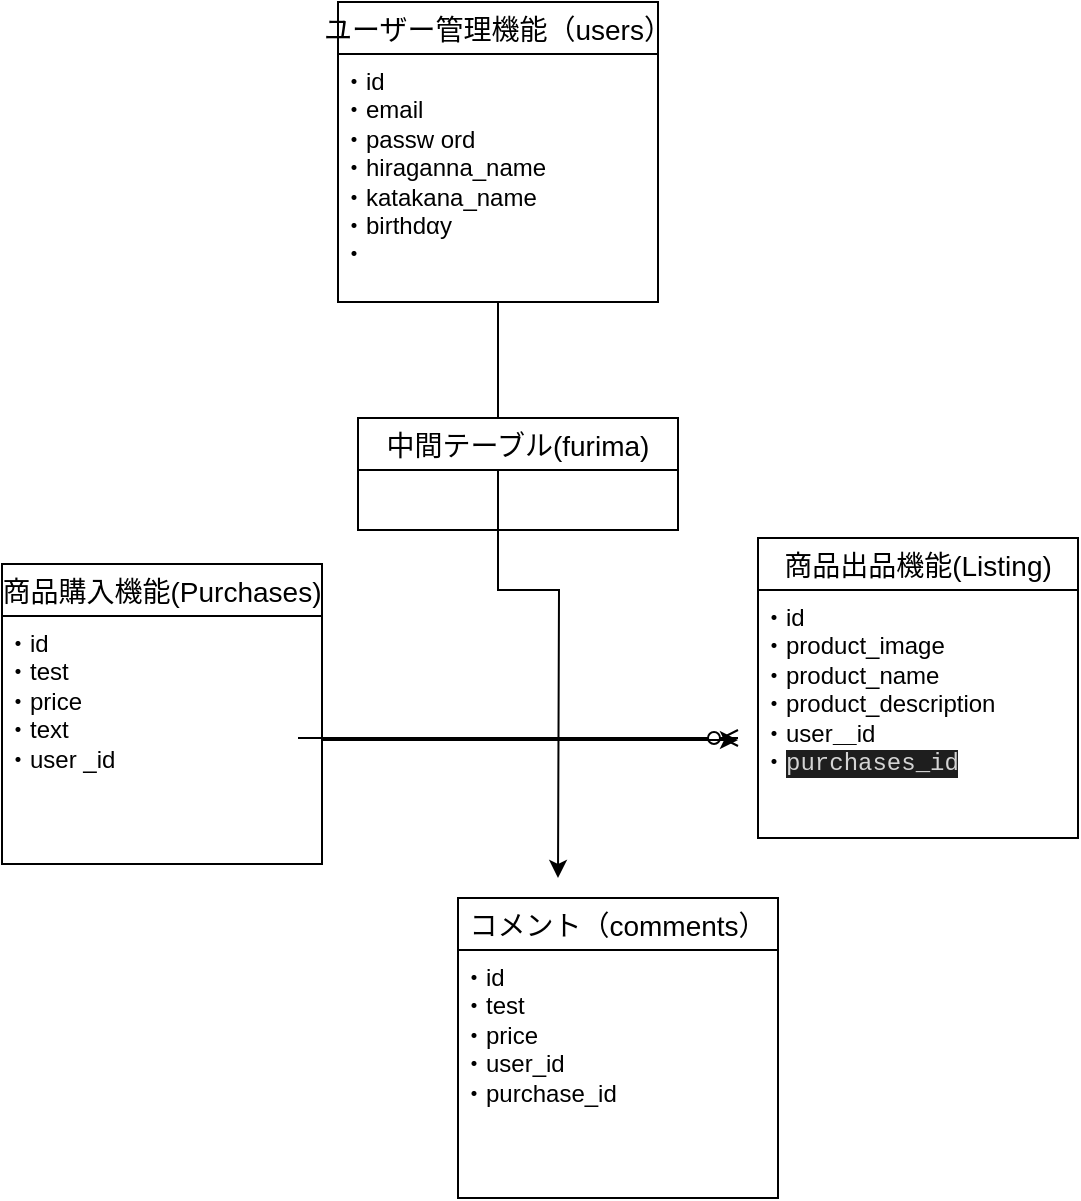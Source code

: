 <mxfile>
    <diagram id="Ugc2I6JaZXnXCkHgFHfG" name="ページ1">
        <mxGraphModel dx="978" dy="674" grid="1" gridSize="10" guides="0" tooltips="1" connect="1" arrows="1" fold="1" page="1" pageScale="1" pageWidth="827" pageHeight="1169" math="0" shadow="0">
            <root>
                <mxCell id="0"/>
                <mxCell id="1" parent="0"/>
                <mxCell id="6" value="商品購入機能(Purchases)" style="swimlane;fontStyle=0;childLayout=stackLayout;horizontal=1;startSize=26;horizontalStack=0;resizeParent=1;resizeParentMax=0;resizeLast=0;collapsible=1;marginBottom=0;align=center;fontSize=14;" parent="1" vertex="1">
                    <mxGeometry x="-18" y="593" width="160" height="150" as="geometry"/>
                </mxCell>
                <mxCell id="17" value="・id&lt;br&gt;・test&lt;br&gt;・price&lt;br&gt;・text&lt;br&gt;・user _id&lt;br&gt;" style="text;whiteSpace=wrap;html=1;" parent="6" vertex="1">
                    <mxGeometry y="26" width="160" height="124" as="geometry"/>
                </mxCell>
                <mxCell id="21" value="ユーザー管理機能（users）" style="swimlane;fontStyle=0;childLayout=stackLayout;horizontal=1;startSize=26;horizontalStack=0;resizeParent=1;resizeParentMax=0;resizeLast=0;collapsible=1;marginBottom=0;align=center;fontSize=14;" vertex="1" parent="1">
                    <mxGeometry x="150" y="312" width="160" height="150" as="geometry"/>
                </mxCell>
                <mxCell id="22" value="・id&lt;br&gt;・email&lt;br&gt;・passw ord&lt;br&gt;・hiraganna_name&lt;br&gt;・katakana_name&lt;br&gt;・birthdαy&lt;br&gt;・" style="text;whiteSpace=wrap;html=1;" vertex="1" parent="21">
                    <mxGeometry y="26" width="160" height="124" as="geometry"/>
                </mxCell>
                <mxCell id="23" value="コメント（comments）" style="swimlane;fontStyle=0;childLayout=stackLayout;horizontal=1;startSize=26;horizontalStack=0;resizeParent=1;resizeParentMax=0;resizeLast=0;collapsible=1;marginBottom=0;align=center;fontSize=14;" vertex="1" parent="1">
                    <mxGeometry x="210" y="760" width="160" height="150" as="geometry"/>
                </mxCell>
                <mxCell id="24" value="・id&lt;br&gt;・test&lt;br&gt;・price&lt;br&gt;・user_id&lt;br&gt;・purchase_id" style="text;whiteSpace=wrap;html=1;" vertex="1" parent="23">
                    <mxGeometry y="26" width="160" height="124" as="geometry"/>
                </mxCell>
                <mxCell id="30" value="商品出品機能(Listing)" style="swimlane;fontStyle=0;childLayout=stackLayout;horizontal=1;startSize=26;horizontalStack=0;resizeParent=1;resizeParentMax=0;resizeLast=0;collapsible=1;marginBottom=0;align=center;fontSize=14;" vertex="1" parent="1">
                    <mxGeometry x="360" y="580" width="160" height="150" as="geometry"/>
                </mxCell>
                <mxCell id="38" value="" style="edgeStyle=entityRelationEdgeStyle;fontSize=12;html=1;endArrow=ERzeroToMany;endFill=1;" edge="1" parent="1">
                    <mxGeometry width="100" height="100" relative="1" as="geometry">
                        <mxPoint x="130" y="680" as="sourcePoint"/>
                        <mxPoint x="350" y="680" as="targetPoint"/>
                    </mxGeometry>
                </mxCell>
                <mxCell id="41" style="edgeStyle=orthogonalEdgeStyle;rounded=0;orthogonalLoop=1;jettySize=auto;html=1;exitX=0.5;exitY=1;exitDx=0;exitDy=0;" edge="1" parent="1" source="22">
                    <mxGeometry relative="1" as="geometry">
                        <mxPoint x="260" y="750" as="targetPoint"/>
                    </mxGeometry>
                </mxCell>
                <mxCell id="42" style="edgeStyle=orthogonalEdgeStyle;rounded=0;orthogonalLoop=1;jettySize=auto;html=1;" edge="1" parent="1" source="17">
                    <mxGeometry relative="1" as="geometry">
                        <mxPoint x="350" y="681" as="targetPoint"/>
                    </mxGeometry>
                </mxCell>
                <mxCell id="31" value="・id&lt;br&gt;・product_image&lt;br&gt;・product_name&lt;br&gt;・product_description&lt;br&gt;・user＿id&lt;br&gt;・&lt;span style=&quot;background-color: rgb(30 , 30 , 30) ; color: rgb(212 , 212 , 212) ; font-family: &amp;#34;ricty diminished&amp;#34; , &amp;#34;menlo&amp;#34; , &amp;#34;monaco&amp;#34; , &amp;#34;courier new&amp;#34; , monospace&quot;&gt;purchases_id&lt;/span&gt;" style="text;whiteSpace=wrap;html=1;" vertex="1" parent="1">
                    <mxGeometry x="360" y="606" width="160" height="124" as="geometry"/>
                </mxCell>
                <mxCell id="47" value="&#10;中間テーブル(furima)&#10;" style="swimlane;fontStyle=0;childLayout=stackLayout;horizontal=1;startSize=26;horizontalStack=0;resizeParent=1;resizeParentMax=0;resizeLast=0;collapsible=1;marginBottom=0;align=center;fontSize=14;" vertex="1" parent="1">
                    <mxGeometry x="160" y="520" width="160" height="56" as="geometry"/>
                </mxCell>
                <mxCell id="50" value="&lt;br&gt;&lt;br&gt;" style="text;html=1;align=center;verticalAlign=middle;resizable=0;points=[];autosize=1;strokeColor=none;" vertex="1" parent="47">
                    <mxGeometry y="26" width="160" height="30" as="geometry"/>
                </mxCell>
                <mxCell id="49" value="&lt;br&gt;" style="text;html=1;align=center;verticalAlign=middle;resizable=0;points=[];autosize=1;strokeColor=none;" vertex="1" parent="1">
                    <mxGeometry x="170" y="560" width="20" height="20" as="geometry"/>
                </mxCell>
            </root>
        </mxGraphModel>
    </diagram>
</mxfile>